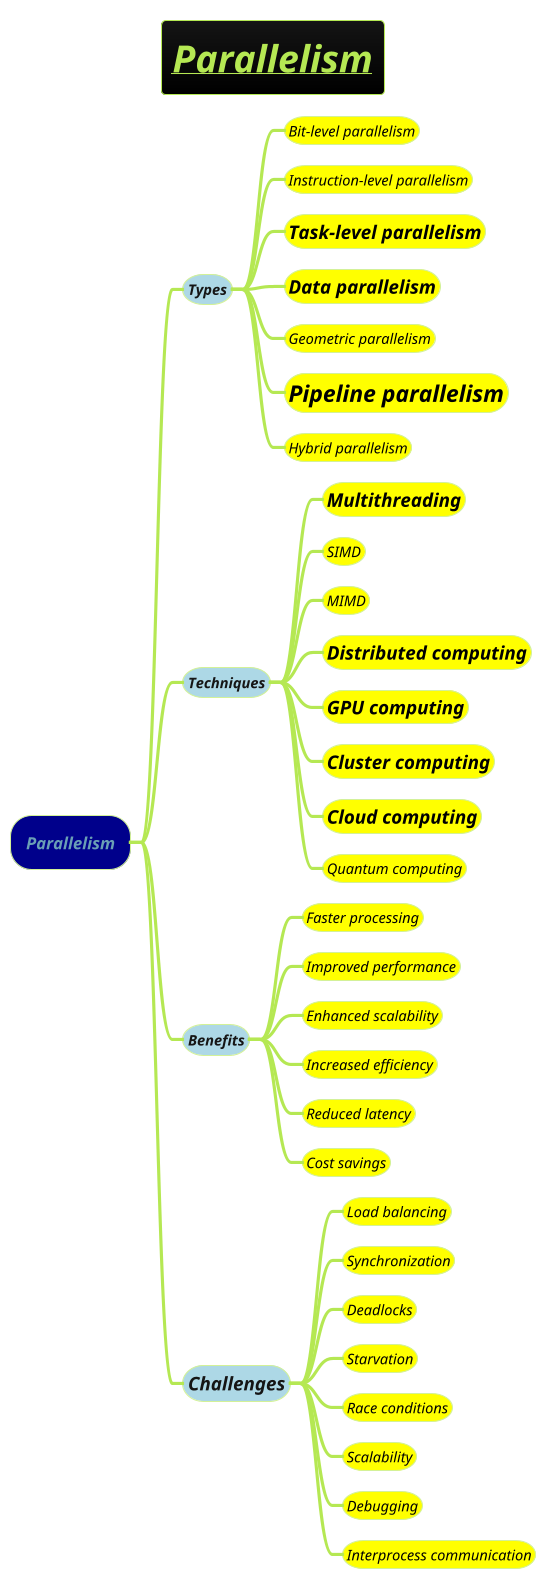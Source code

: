 @startmindmap
title =<i><b><u>Parallelism
!theme hacker






*[#darkblue] <i>Parallelism
**[#lightblue] <i><color #blac><size:14>Types
***[#yellow] <i><color #black><size:14>Bit-level parallelism
***[#yellow] <i><color #black><size:14>Instruction-level parallelism
***[#yellow] <i><color #black><size:18>**Task-level parallelism**
***[#yellow] <i><color #black><size:18>**Data parallelism**
***[#yellow] <i><color #black><size:14>Geometric parallelism
***[#yellow] <i><color #black><size:22><b>Pipeline parallelism
***[#yellow] <i><color #black><size:14>Hybrid parallelism
**[#lightblue] <i><color #blac><size:14>Techniques
***[#yellow] <i><color #black><size:18>**Multithreading**
***[#yellow] <i><color #black><size:14>SIMD
***[#yellow] <i><color #black><size:14>MIMD
***[#yellow] <i><color #black><size:18>**Distributed computing**
***[#yellow] <i><color #black><size:18>**GPU computing**
***[#yellow] <i><color #black><size:18>**Cluster computing**
***[#yellow] <i><color #black><size:18>**Cloud computing**
***[#yellow] <i><color #black><size:14>Quantum computing
**[#lightblue] <i><color #blac><size:14>Benefits
***[#yellow] <i><color #black><size:14>Faster processing
***[#yellow] <i><color #black><size:14>Improved performance
***[#yellow] <i><color #black><size:14>Enhanced scalability
***[#yellow] <i><color #black><size:14>Increased efficiency
***[#yellow] <i><color #black><size:14>Reduced latency
***[#yellow] <i><color #black><size:14>Cost savings
**[#lightblue] <i><color #blac><size:18>**Challenges**
***[#yellow] <i><color #black><size:14>Load balancing
***[#yellow] <i><color #black><size:14>Synchronization
***[#yellow] <i><color #black><size:14>Deadlocks
***[#yellow] <i><color #black><size:14>Starvation
***[#yellow] <i><color #black><size:14>Race conditions
***[#yellow] <i><color #black><size:14>Scalability
***[#yellow] <i><color #black><size:14>Debugging
***[#yellow] <i><color #black><size:14>Interprocess communication
@endmindmap
